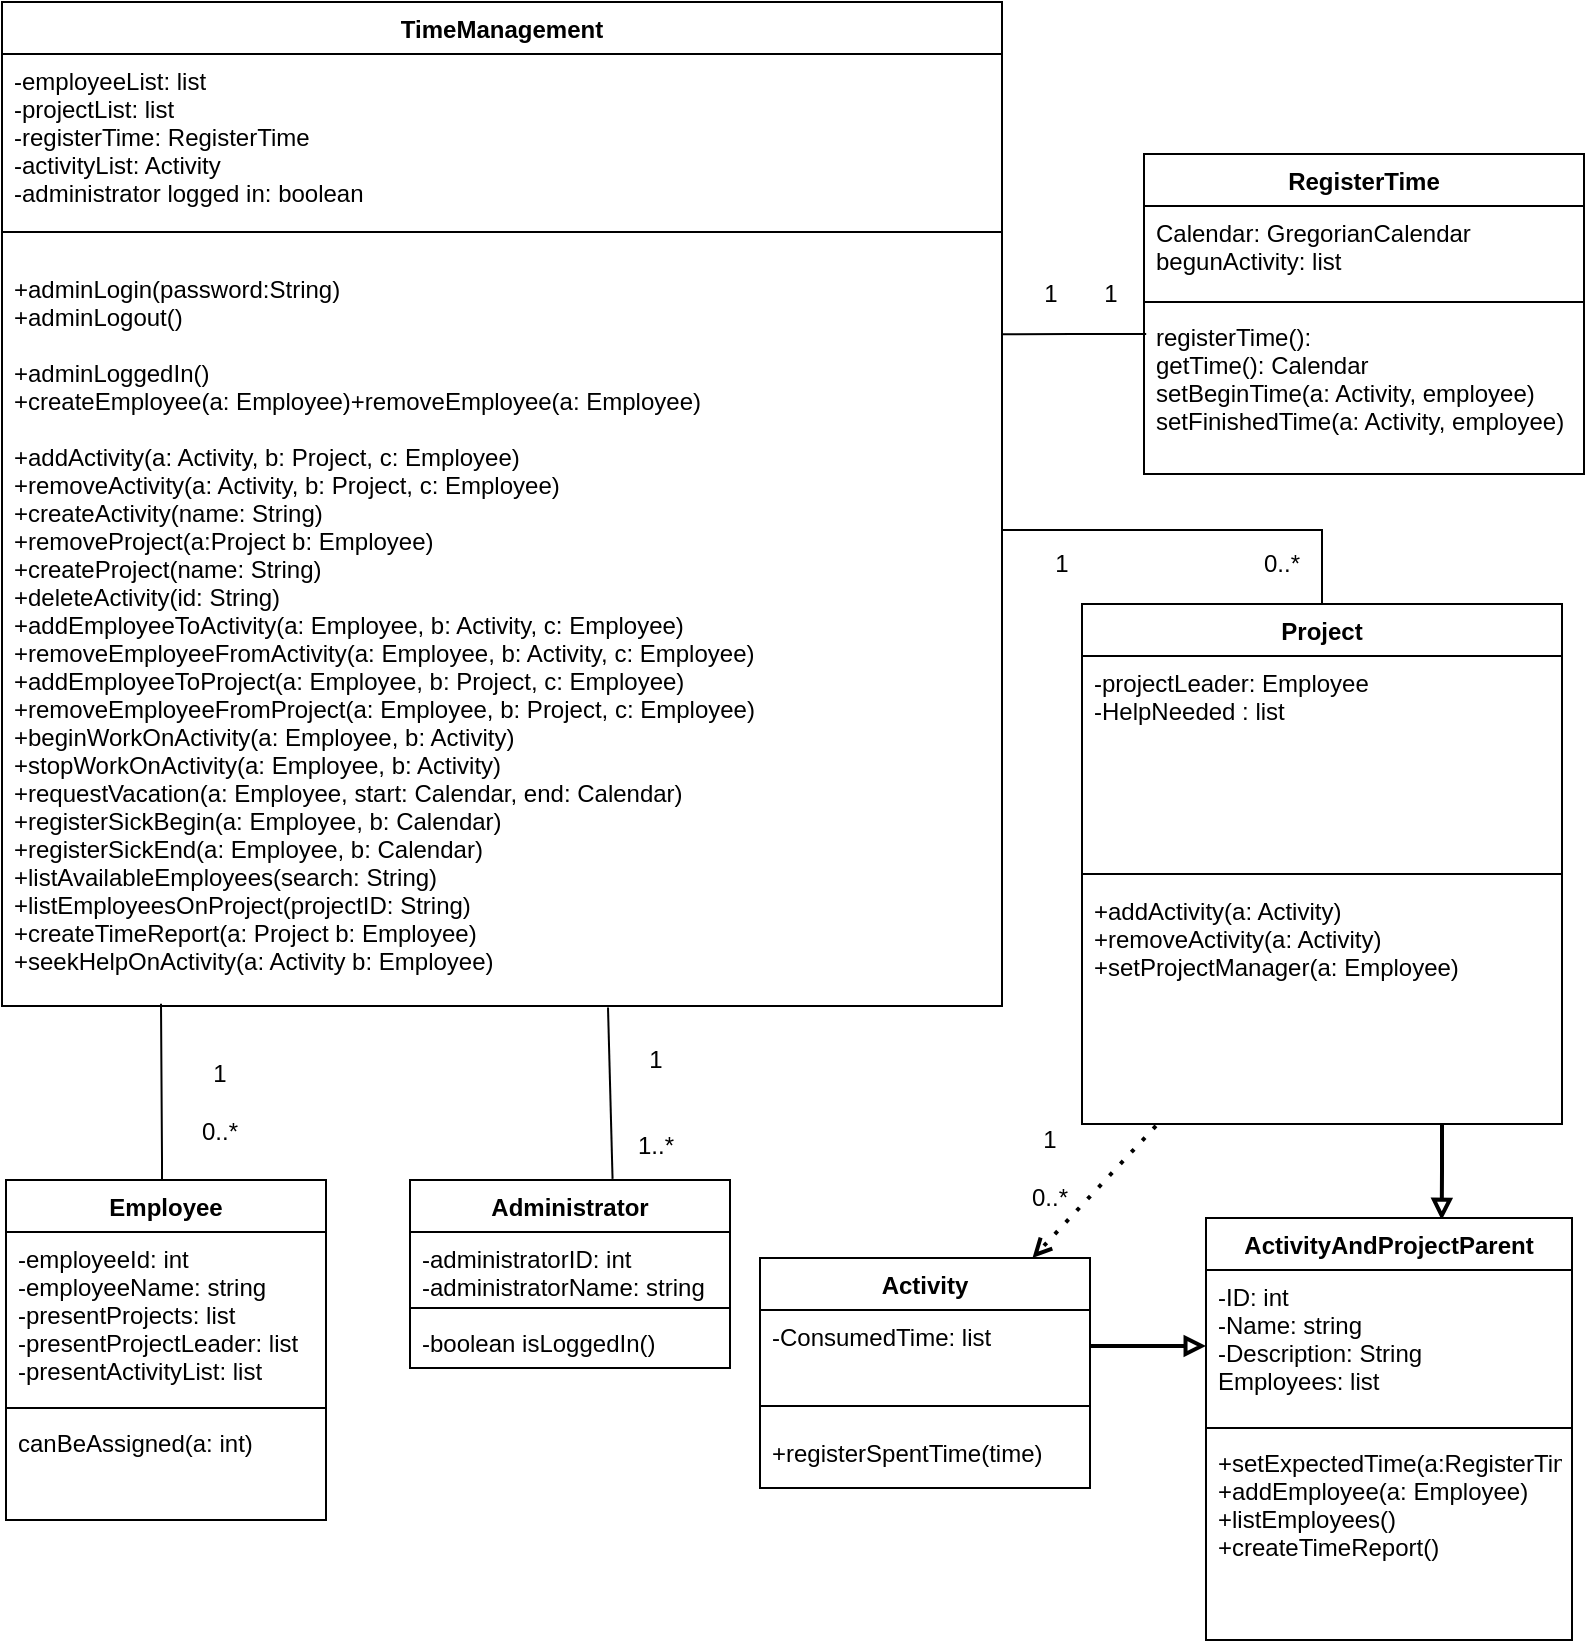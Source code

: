 <mxfile version="14.4.9" type="github">
  <diagram id="PCQ58YYebL1j8_6p8NTY" name="Page-1">
    <mxGraphModel dx="1497" dy="833" grid="0" gridSize="10" guides="1" tooltips="1" connect="1" arrows="1" fold="1" page="1" pageScale="1" pageWidth="850" pageHeight="1100" math="0" shadow="0">
      <root>
        <mxCell id="0" />
        <mxCell id="1" parent="0" />
        <mxCell id="gdBt45IGn8SjIjo88xXn-16" style="edgeStyle=orthogonalEdgeStyle;rounded=0;orthogonalLoop=1;jettySize=auto;html=1;entryX=0.159;entryY=0.997;entryDx=0;entryDy=0;entryPerimeter=0;endArrow=none;endFill=0;" parent="1" source="9kYQHJIdZvFuiitPSYiP-5" target="5m66WqZjrvTX8Qn4TSuP-7" edge="1">
          <mxGeometry relative="1" as="geometry">
            <Array as="points">
              <mxPoint x="100" y="778" />
              <mxPoint x="100" y="778" />
            </Array>
          </mxGeometry>
        </mxCell>
        <mxCell id="9kYQHJIdZvFuiitPSYiP-5" value="Employee" style="swimlane;fontStyle=1;align=center;verticalAlign=top;childLayout=stackLayout;horizontal=1;startSize=26;horizontalStack=0;resizeParent=1;resizeParentMax=0;resizeLast=0;collapsible=1;marginBottom=0;" parent="1" vertex="1">
          <mxGeometry x="22" y="788" width="160" height="170" as="geometry" />
        </mxCell>
        <mxCell id="9kYQHJIdZvFuiitPSYiP-6" value="-employeeId: int&#xa;-employeeName: string&#xa;-presentProjects: list&#xa;-presentProjectLeader: list&#xa;-presentActivityList: list&#xa;" style="text;strokeColor=none;fillColor=none;align=left;verticalAlign=top;spacingLeft=4;spacingRight=4;overflow=hidden;rotatable=0;points=[[0,0.5],[1,0.5]];portConstraint=eastwest;" parent="9kYQHJIdZvFuiitPSYiP-5" vertex="1">
          <mxGeometry y="26" width="160" height="84" as="geometry" />
        </mxCell>
        <mxCell id="9kYQHJIdZvFuiitPSYiP-7" value="" style="line;strokeWidth=1;fillColor=none;align=left;verticalAlign=middle;spacingTop=-1;spacingLeft=3;spacingRight=3;rotatable=0;labelPosition=right;points=[];portConstraint=eastwest;" parent="9kYQHJIdZvFuiitPSYiP-5" vertex="1">
          <mxGeometry y="110" width="160" height="8" as="geometry" />
        </mxCell>
        <mxCell id="9kYQHJIdZvFuiitPSYiP-8" value="canBeAssigned(a: int)" style="text;strokeColor=none;fillColor=none;align=left;verticalAlign=top;spacingLeft=4;spacingRight=4;overflow=hidden;rotatable=0;points=[[0,0.5],[1,0.5]];portConstraint=eastwest;" parent="9kYQHJIdZvFuiitPSYiP-5" vertex="1">
          <mxGeometry y="118" width="160" height="52" as="geometry" />
        </mxCell>
        <mxCell id="9kYQHJIdZvFuiitPSYiP-13" value="Administrator" style="swimlane;fontStyle=1;align=center;verticalAlign=top;childLayout=stackLayout;horizontal=1;startSize=26;horizontalStack=0;resizeParent=1;resizeParentMax=0;resizeLast=0;collapsible=1;marginBottom=0;" parent="1" vertex="1">
          <mxGeometry x="224" y="788" width="160" height="94" as="geometry" />
        </mxCell>
        <mxCell id="9kYQHJIdZvFuiitPSYiP-14" value="-administratorID: int&#xa;-administratorName: string" style="text;strokeColor=none;fillColor=none;align=left;verticalAlign=top;spacingLeft=4;spacingRight=4;overflow=hidden;rotatable=0;points=[[0,0.5],[1,0.5]];portConstraint=eastwest;" parent="9kYQHJIdZvFuiitPSYiP-13" vertex="1">
          <mxGeometry y="26" width="160" height="34" as="geometry" />
        </mxCell>
        <mxCell id="9kYQHJIdZvFuiitPSYiP-15" value="" style="line;strokeWidth=1;fillColor=none;align=left;verticalAlign=middle;spacingTop=-1;spacingLeft=3;spacingRight=3;rotatable=0;labelPosition=right;points=[];portConstraint=eastwest;" parent="9kYQHJIdZvFuiitPSYiP-13" vertex="1">
          <mxGeometry y="60" width="160" height="8" as="geometry" />
        </mxCell>
        <mxCell id="9kYQHJIdZvFuiitPSYiP-16" value="-boolean isLoggedIn()" style="text;strokeColor=none;fillColor=none;align=left;verticalAlign=top;spacingLeft=4;spacingRight=4;overflow=hidden;rotatable=0;points=[[0,0.5],[1,0.5]];portConstraint=eastwest;" parent="9kYQHJIdZvFuiitPSYiP-13" vertex="1">
          <mxGeometry y="68" width="160" height="26" as="geometry" />
        </mxCell>
        <mxCell id="gdBt45IGn8SjIjo88xXn-7" style="edgeStyle=orthogonalEdgeStyle;rounded=0;orthogonalLoop=1;jettySize=auto;html=1;endArrow=none;endFill=0;" parent="1" source="9kYQHJIdZvFuiitPSYiP-17" target="5m66WqZjrvTX8Qn4TSuP-7" edge="1">
          <mxGeometry relative="1" as="geometry">
            <Array as="points">
              <mxPoint x="680" y="463" />
            </Array>
          </mxGeometry>
        </mxCell>
        <mxCell id="Z2eDdZwGfHTgbIGuZqVt-8" style="edgeStyle=orthogonalEdgeStyle;rounded=0;orthogonalLoop=1;jettySize=auto;html=1;exitX=0.75;exitY=1;exitDx=0;exitDy=0;entryX=0.644;entryY=0.005;entryDx=0;entryDy=0;entryPerimeter=0;endArrow=block;endFill=0;strokeWidth=2;" edge="1" parent="1" source="9kYQHJIdZvFuiitPSYiP-17" target="Z2eDdZwGfHTgbIGuZqVt-1">
          <mxGeometry relative="1" as="geometry" />
        </mxCell>
        <mxCell id="9kYQHJIdZvFuiitPSYiP-17" value="Project" style="swimlane;fontStyle=1;align=center;verticalAlign=top;childLayout=stackLayout;horizontal=1;startSize=26;horizontalStack=0;resizeParent=1;resizeParentMax=0;resizeLast=0;collapsible=1;marginBottom=0;" parent="1" vertex="1">
          <mxGeometry x="560" y="500" width="240" height="260" as="geometry">
            <mxRectangle x="420" y="300" width="70" height="26" as="alternateBounds" />
          </mxGeometry>
        </mxCell>
        <mxCell id="9kYQHJIdZvFuiitPSYiP-18" value="-projectLeader: Employee&#xa;-HelpNeeded : list&#xa;&#xa;&#xa;&#xa;" style="text;strokeColor=none;fillColor=none;align=left;verticalAlign=top;spacingLeft=4;spacingRight=4;overflow=hidden;rotatable=0;points=[[0,0.5],[1,0.5]];portConstraint=eastwest;" parent="9kYQHJIdZvFuiitPSYiP-17" vertex="1">
          <mxGeometry y="26" width="240" height="104" as="geometry" />
        </mxCell>
        <mxCell id="9kYQHJIdZvFuiitPSYiP-19" value="" style="line;strokeWidth=1;fillColor=none;align=left;verticalAlign=middle;spacingTop=-1;spacingLeft=3;spacingRight=3;rotatable=0;labelPosition=right;points=[];portConstraint=eastwest;" parent="9kYQHJIdZvFuiitPSYiP-17" vertex="1">
          <mxGeometry y="130" width="240" height="10" as="geometry" />
        </mxCell>
        <mxCell id="9kYQHJIdZvFuiitPSYiP-20" value="+addActivity(a: Activity)&#xa;+removeActivity(a: Activity)&#xa;+setProjectManager(a: Employee)&#xa;&#xa;&#xa;&#xa;" style="text;strokeColor=none;fillColor=none;align=left;verticalAlign=top;spacingLeft=4;spacingRight=4;overflow=hidden;rotatable=0;points=[[0,0.5],[1,0.5]];portConstraint=eastwest;" parent="9kYQHJIdZvFuiitPSYiP-17" vertex="1">
          <mxGeometry y="140" width="240" height="120" as="geometry" />
        </mxCell>
        <mxCell id="9kYQHJIdZvFuiitPSYiP-21" value="Activity" style="swimlane;fontStyle=1;align=center;verticalAlign=top;childLayout=stackLayout;horizontal=1;startSize=26;horizontalStack=0;resizeParent=1;resizeParentMax=0;resizeLast=0;collapsible=1;marginBottom=0;" parent="1" vertex="1">
          <mxGeometry x="399" y="827" width="165" height="115" as="geometry" />
        </mxCell>
        <mxCell id="9kYQHJIdZvFuiitPSYiP-22" value="-ConsumedTime: list&#xa;&#xa;" style="text;strokeColor=none;fillColor=none;align=left;verticalAlign=top;spacingLeft=4;spacingRight=4;overflow=hidden;rotatable=0;points=[[0,0.5],[1,0.5]];portConstraint=eastwest;" parent="9kYQHJIdZvFuiitPSYiP-21" vertex="1">
          <mxGeometry y="26" width="165" height="38" as="geometry" />
        </mxCell>
        <mxCell id="9kYQHJIdZvFuiitPSYiP-23" value="" style="line;strokeWidth=1;fillColor=none;align=left;verticalAlign=middle;spacingTop=-1;spacingLeft=3;spacingRight=3;rotatable=0;labelPosition=right;points=[];portConstraint=eastwest;" parent="9kYQHJIdZvFuiitPSYiP-21" vertex="1">
          <mxGeometry y="64" width="165" height="20" as="geometry" />
        </mxCell>
        <mxCell id="9kYQHJIdZvFuiitPSYiP-24" value="+registerSpentTime(time)&#xa;&#xa;&#xa;" style="text;strokeColor=none;fillColor=none;align=left;verticalAlign=top;spacingLeft=4;spacingRight=4;overflow=hidden;rotatable=0;points=[[0,0.5],[1,0.5]];portConstraint=eastwest;" parent="9kYQHJIdZvFuiitPSYiP-21" vertex="1">
          <mxGeometry y="84" width="165" height="31" as="geometry" />
        </mxCell>
        <mxCell id="gdBt45IGn8SjIjo88xXn-4" style="edgeStyle=orthogonalEdgeStyle;rounded=0;orthogonalLoop=1;jettySize=auto;html=1;entryX=1;entryY=0.097;entryDx=0;entryDy=0;entryPerimeter=0;endArrow=none;endFill=0;exitX=0.005;exitY=0.146;exitDx=0;exitDy=0;exitPerimeter=0;" parent="1" source="9kYQHJIdZvFuiitPSYiP-28" target="5m66WqZjrvTX8Qn4TSuP-7" edge="1">
          <mxGeometry relative="1" as="geometry" />
        </mxCell>
        <mxCell id="9kYQHJIdZvFuiitPSYiP-25" value="RegisterTime" style="swimlane;fontStyle=1;align=center;verticalAlign=top;childLayout=stackLayout;horizontal=1;startSize=26;horizontalStack=0;resizeParent=1;resizeParentMax=0;resizeLast=0;collapsible=1;marginBottom=0;" parent="1" vertex="1">
          <mxGeometry x="591" y="275" width="220" height="160" as="geometry" />
        </mxCell>
        <mxCell id="9kYQHJIdZvFuiitPSYiP-26" value="Calendar: GregorianCalendar&#xa;begunActivity: list&#xa;" style="text;strokeColor=none;fillColor=none;align=left;verticalAlign=top;spacingLeft=4;spacingRight=4;overflow=hidden;rotatable=0;points=[[0,0.5],[1,0.5]];portConstraint=eastwest;" parent="9kYQHJIdZvFuiitPSYiP-25" vertex="1">
          <mxGeometry y="26" width="220" height="44" as="geometry" />
        </mxCell>
        <mxCell id="9kYQHJIdZvFuiitPSYiP-27" value="" style="line;strokeWidth=1;fillColor=none;align=left;verticalAlign=middle;spacingTop=-1;spacingLeft=3;spacingRight=3;rotatable=0;labelPosition=right;points=[];portConstraint=eastwest;" parent="9kYQHJIdZvFuiitPSYiP-25" vertex="1">
          <mxGeometry y="70" width="220" height="8" as="geometry" />
        </mxCell>
        <mxCell id="9kYQHJIdZvFuiitPSYiP-28" value="registerTime():&#xa;getTime(): Calendar&#xa;setBeginTime(a: Activity, employee)&#xa;setFinishedTime(a: Activity, employee)&#xa;" style="text;strokeColor=none;fillColor=none;align=left;verticalAlign=top;spacingLeft=4;spacingRight=4;overflow=hidden;rotatable=0;points=[[0,0.5],[1,0.5]];portConstraint=eastwest;" parent="9kYQHJIdZvFuiitPSYiP-25" vertex="1">
          <mxGeometry y="78" width="220" height="82" as="geometry" />
        </mxCell>
        <mxCell id="5m66WqZjrvTX8Qn4TSuP-4" value="TimeManagement" style="swimlane;fontStyle=1;align=center;verticalAlign=top;childLayout=stackLayout;horizontal=1;startSize=26;horizontalStack=0;resizeParent=1;resizeParentMax=0;resizeLast=0;collapsible=1;marginBottom=0;" parent="1" vertex="1">
          <mxGeometry x="20" y="199" width="500" height="502" as="geometry" />
        </mxCell>
        <mxCell id="5m66WqZjrvTX8Qn4TSuP-5" value="-employeeList: list&#xa;-projectList: list&#xa;-registerTime: RegisterTime&#xa;-activityList: Activity&#xa;-administrator logged in: boolean&#xa;&#xa;" style="text;strokeColor=none;fillColor=none;align=left;verticalAlign=top;spacingLeft=4;spacingRight=4;overflow=hidden;rotatable=0;points=[[0,0.5],[1,0.5]];portConstraint=eastwest;" parent="5m66WqZjrvTX8Qn4TSuP-4" vertex="1">
          <mxGeometry y="26" width="500" height="74" as="geometry" />
        </mxCell>
        <mxCell id="5m66WqZjrvTX8Qn4TSuP-6" value="" style="line;strokeWidth=1;fillColor=none;align=left;verticalAlign=middle;spacingTop=-1;spacingLeft=3;spacingRight=3;rotatable=0;labelPosition=right;points=[];portConstraint=eastwest;" parent="5m66WqZjrvTX8Qn4TSuP-4" vertex="1">
          <mxGeometry y="100" width="500" height="30" as="geometry" />
        </mxCell>
        <mxCell id="5m66WqZjrvTX8Qn4TSuP-7" value="+adminLogin(password:String)&#xa;+adminLogout()&#xa;&#xa;+adminLoggedIn()&#xa;+createEmployee(a: Employee)+removeEmployee(a: Employee)&#xa;&#xa;+addActivity(a: Activity, b: Project, c: Employee)&#xa;+removeActivity(a: Activity, b: Project, c: Employee)&#xa;+createActivity(name: String)&#xa;+removeProject(a:Project b: Employee)&#xa;+createProject(name: String)&#xa;+deleteActivity(id: String)&#xa;+addEmployeeToActivity(a: Employee, b: Activity, c: Employee)&#xa;+removeEmployeeFromActivity(a: Employee, b: Activity, c: Employee)&#xa;+addEmployeeToProject(a: Employee, b: Project, c: Employee)&#xa;+removeEmployeeFromProject(a: Employee, b: Project, c: Employee)&#xa;+beginWorkOnActivity(a: Employee, b: Activity)&#xa;+stopWorkOnActivity(a: Employee, b: Activity)&#xa;+requestVacation(a: Employee, start: Calendar, end: Calendar)&#xa;+registerSickBegin(a: Employee, b: Calendar)&#xa;+registerSickEnd(a: Employee, b: Calendar)&#xa;+listAvailableEmployees(search: String)&#xa;+listEmployeesOnProject(projectID: String)&#xa;+createTimeReport(a: Project b: Employee)&#xa;+seekHelpOnActivity(a: Activity b: Employee)&#xa;&#xa;&#xa;&#xa;&#xa;" style="text;strokeColor=none;fillColor=none;align=left;verticalAlign=top;spacingLeft=4;spacingRight=4;overflow=hidden;rotatable=0;points=[[0,0.5],[1,0.5]];portConstraint=eastwest;" parent="5m66WqZjrvTX8Qn4TSuP-4" vertex="1">
          <mxGeometry y="130" width="500" height="372" as="geometry" />
        </mxCell>
        <mxCell id="gdBt45IGn8SjIjo88xXn-5" value="1&amp;nbsp; &amp;nbsp;&amp;nbsp; &amp;nbsp; 1" style="text;html=1;strokeColor=none;fillColor=none;align=center;verticalAlign=middle;whiteSpace=wrap;rounded=0;" parent="1" vertex="1">
          <mxGeometry x="530" y="330" width="59" height="30" as="geometry" />
        </mxCell>
        <mxCell id="gdBt45IGn8SjIjo88xXn-8" value="1" style="text;html=1;strokeColor=none;fillColor=none;align=center;verticalAlign=middle;whiteSpace=wrap;rounded=0;" parent="1" vertex="1">
          <mxGeometry x="530" y="470" width="40" height="20" as="geometry" />
        </mxCell>
        <mxCell id="gdBt45IGn8SjIjo88xXn-9" value="0..*" style="text;html=1;strokeColor=none;fillColor=none;align=center;verticalAlign=middle;whiteSpace=wrap;rounded=0;" parent="1" vertex="1">
          <mxGeometry x="640" y="470" width="40" height="20" as="geometry" />
        </mxCell>
        <mxCell id="gdBt45IGn8SjIjo88xXn-11" value="&lt;div&gt;1&lt;/div&gt;&lt;div&gt;&lt;br&gt;&lt;/div&gt;&lt;div&gt;0..*&lt;br&gt;&lt;/div&gt;" style="text;html=1;strokeColor=none;fillColor=none;align=center;verticalAlign=middle;whiteSpace=wrap;rounded=0;" parent="1" vertex="1">
          <mxGeometry x="524" y="762" width="40" height="40" as="geometry" />
        </mxCell>
        <mxCell id="gdBt45IGn8SjIjo88xXn-13" value="" style="endArrow=none;html=1;exitX=0.606;exitY=1.002;exitDx=0;exitDy=0;exitPerimeter=0;entryX=0.633;entryY=-0.006;entryDx=0;entryDy=0;entryPerimeter=0;endFill=0;" parent="1" source="5m66WqZjrvTX8Qn4TSuP-7" target="9kYQHJIdZvFuiitPSYiP-13" edge="1">
          <mxGeometry width="50" height="50" relative="1" as="geometry">
            <mxPoint x="560" y="610" as="sourcePoint" />
            <mxPoint x="610" y="560" as="targetPoint" />
          </mxGeometry>
        </mxCell>
        <mxCell id="gdBt45IGn8SjIjo88xXn-14" value="&lt;div&gt;1&lt;/div&gt;&lt;div&gt;&lt;br&gt;&lt;/div&gt;&lt;div&gt;&lt;br&gt;&lt;/div&gt;&lt;div&gt;1..*&lt;br&gt;&lt;/div&gt;" style="text;html=1;strokeColor=none;fillColor=none;align=center;verticalAlign=middle;whiteSpace=wrap;rounded=0;" parent="1" vertex="1">
          <mxGeometry x="322" y="724" width="50" height="50" as="geometry" />
        </mxCell>
        <mxCell id="gdBt45IGn8SjIjo88xXn-17" value="&lt;div&gt;1&lt;/div&gt;&lt;div&gt;&lt;br&gt;&lt;/div&gt;&lt;div&gt;0..*&lt;br&gt;&lt;/div&gt;" style="text;html=1;strokeColor=none;fillColor=none;align=center;verticalAlign=middle;whiteSpace=wrap;rounded=0;" parent="1" vertex="1">
          <mxGeometry x="94" y="729" width="70" height="40" as="geometry" />
        </mxCell>
        <mxCell id="Z2eDdZwGfHTgbIGuZqVt-1" value="ActivityAndProjectParent" style="swimlane;fontStyle=1;align=center;verticalAlign=top;childLayout=stackLayout;horizontal=1;startSize=26;horizontalStack=0;resizeParent=1;resizeParentMax=0;resizeLast=0;collapsible=1;marginBottom=0;" vertex="1" parent="1">
          <mxGeometry x="622" y="807" width="183" height="211" as="geometry" />
        </mxCell>
        <mxCell id="Z2eDdZwGfHTgbIGuZqVt-2" value="-ID: int&#xa;-Name: string&#xa;-Description: String&#xa;Employees: list&#xa;" style="text;strokeColor=none;fillColor=none;align=left;verticalAlign=top;spacingLeft=4;spacingRight=4;overflow=hidden;rotatable=0;points=[[0,0.5],[1,0.5]];portConstraint=eastwest;" vertex="1" parent="Z2eDdZwGfHTgbIGuZqVt-1">
          <mxGeometry y="26" width="183" height="75" as="geometry" />
        </mxCell>
        <mxCell id="Z2eDdZwGfHTgbIGuZqVt-3" value="" style="line;strokeWidth=1;fillColor=none;align=left;verticalAlign=middle;spacingTop=-1;spacingLeft=3;spacingRight=3;rotatable=0;labelPosition=right;points=[];portConstraint=eastwest;" vertex="1" parent="Z2eDdZwGfHTgbIGuZqVt-1">
          <mxGeometry y="101" width="183" height="8" as="geometry" />
        </mxCell>
        <mxCell id="Z2eDdZwGfHTgbIGuZqVt-4" value="+setExpectedTime(a:RegisterTime)&#xa;+addEmployee(a: Employee)&#xa;+listEmployees()&#xa;+createTimeReport()&#xa;&#xa;&#xa;" style="text;strokeColor=none;fillColor=none;align=left;verticalAlign=top;spacingLeft=4;spacingRight=4;overflow=hidden;rotatable=0;points=[[0,0.5],[1,0.5]];portConstraint=eastwest;" vertex="1" parent="Z2eDdZwGfHTgbIGuZqVt-1">
          <mxGeometry y="109" width="183" height="102" as="geometry" />
        </mxCell>
        <mxCell id="Z2eDdZwGfHTgbIGuZqVt-6" value="" style="endArrow=open;dashed=1;html=1;dashPattern=1 3;strokeWidth=2;exitX=0.154;exitY=1.008;exitDx=0;exitDy=0;exitPerimeter=0;endFill=0;" edge="1" parent="1" source="9kYQHJIdZvFuiitPSYiP-20" target="9kYQHJIdZvFuiitPSYiP-21">
          <mxGeometry width="50" height="50" relative="1" as="geometry">
            <mxPoint x="399" y="878" as="sourcePoint" />
            <mxPoint x="597" y="826" as="targetPoint" />
          </mxGeometry>
        </mxCell>
        <mxCell id="Z2eDdZwGfHTgbIGuZqVt-9" style="edgeStyle=orthogonalEdgeStyle;rounded=0;orthogonalLoop=1;jettySize=auto;html=1;endArrow=block;endFill=0;strokeWidth=2;" edge="1" parent="1">
          <mxGeometry relative="1" as="geometry">
            <mxPoint x="564" y="871" as="sourcePoint" />
            <mxPoint x="622" y="871" as="targetPoint" />
          </mxGeometry>
        </mxCell>
      </root>
    </mxGraphModel>
  </diagram>
</mxfile>

